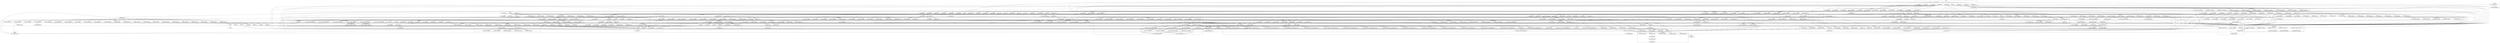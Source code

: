 digraph {
graph [overlap=false]
subgraph cluster_YAML_Type_regexp {
	label="YAML::Type::regexp";
	"YAML::Type::regexp::BEGIN@200";
}
subgraph cluster_YAML {
	label="YAML";
	"YAML::BEGIN@7";
	"YAML::Load";
	"YAML::BEGIN@6";
	"YAML::BEGIN@3";
	"YAML::BEGIN@40";
	"YAML::BEGIN@15";
	"YAML::init_action_object";
	"YAML::BEGIN@4";
	"YAML::BEGIN@5";
}
subgraph cluster_Internals {
	label="Internals";
	"Internals::SvREADONLY";
}
subgraph cluster_Config {
	label="Config";
	"Config::BEGIN@35";
	"Config::CORE:match";
	"Config::CORE:subst";
	"Config::TIEHASH";
	"Config::BEGIN@5";
	"Config::fetch_string";
	"Config::AUTOLOAD";
	"Config::import";
	"Config::CORE:pack";
	"Config::launcher";
	"Config::BEGIN@9";
	"Config::CORE:substcont";
	"Config::CORE:unpack";
	"Config::FETCH";
}
subgraph cluster_Hier_Walk {
	label="Hier::Walk";
	"Hier::Walk::BEGIN@4";
	"Hier::Walk::BEGIN@11";
	"Hier::Walk::new";
	"Hier::Walk::BEGIN@9";
	"Hier::Walk::filter";
	"Hier::Walk::BEGIN@8";
	"Hier::Walk::BEGIN@7";
	"Hier::Walk::BEGIN@14";
	"Hier::Walk::BEGIN@10";
	"Hier::Walk::BEGIN@6";
	"Hier::Walk::BEGIN@3";
	"Hier::Walk::BEGIN@13";
}
subgraph cluster_Hier_CCT {
	label="Hier::CCT";
	"Hier::CCT::use";
	"Hier::CCT::BEGIN@4";
	"Hier::CCT::BEGIN@17";
	"Hier::CCT::BEGIN@3";
	"Hier::CCT::_table";
	"Hier::CCT::define";
	"Hier::CCT::BEGIN@18";
	"Hier::CCT::BEGIN@19";
	"Hier::CCT::name";
}
subgraph cluster_DynaLoader {
	label="DynaLoader";
	"DynaLoader::CORE:ftfile";
	"DynaLoader::CORE:ftsize";
	"DynaLoader::dl_undef_symbols";
	"DynaLoader::BEGIN@25";
	"DynaLoader::dl_find_symbol";
	"DynaLoader::dl_load_file";
	"DynaLoader::CORE:subst";
	"DynaLoader::BEGIN@18";
	"DynaLoader::dl_load_flags";
	"DynaLoader::CORE:ftdir";
	"DynaLoader::dl_install_xsub";
	"DynaLoader::bootstrap";
}
subgraph cluster_YAML_Base {
	label="YAML::Base";
	"YAML::Base::__ANON__[(eval 21)[YAML/Base.pm:73]:7]";
	"YAML::Base::__ANON__[(eval 25)[YAML/Base.pm:73]:8]";
	"YAML::Base::__ANON__[(eval 14)[YAML/Base.pm:73]:8]";
	"YAML::Base::__ANON__[(eval 18)[YAML/Base.pm:73]:7]";
	"YAML::Base::__ANON__[(eval 29)[YAML/Base.pm:73]:8]";
	"YAML::Base::BEGIN@3";
	"YAML::Base::BEGIN@75";
	"YAML::Base::__ANON__[(eval 6)[YAML/Base.pm:73]:7]";
	"YAML::Base::new";
	"YAML::Base::__ANON__[(eval 24)[YAML/Base.pm:73]:8]";
	"YAML::Base::CORE:subst";
	"YAML::Base::__ANON__[(eval 17)[YAML/Base.pm:73]:7]";
	"YAML::Base::__ANON__[(eval 19)[YAML/Base.pm:73]:8]";
	"YAML::Base::__ANON__[(eval 15)[YAML/Base.pm:73]:8]";
	"YAML::Base::field";
	"YAML::Base::BEGIN@4";
	"YAML::Base::__ANON__[(eval 27)[YAML/Base.pm:73]:8]";
	"YAML::Base::__ANON__[YAML/Base.pm:162]";
	"YAML::Base::__ANON__[YAML/Base.pm:172]";
	"YAML::Base::__ANON__[(eval 26)[YAML/Base.pm:73]:8]";
	"YAML::Base::__ANON__[(eval 4)[YAML/Base.pm:73]:8]";
	"YAML::Base::BEGIN@165";
	"YAML::Base::BEGIN@5";
	"YAML::Base::__ANON__[(eval 23)[YAML/Base.pm:73]:7]";
	"YAML::Base::__ANON__[(eval 22)[YAML/Base.pm:73]:8]";
	"YAML::Base::__ANON__[(eval 20)[YAML/Base.pm:73]:8]";
	"YAML::Base::__ANON__[(eval 28)[YAML/Base.pm:73]:8]";
	"YAML::Base::__ANON__[(eval 16)[YAML/Base.pm:73]:8]";
}
subgraph cluster_DBI {
	label="DBI";
	"DBI::BEGIN@951";
	"DBI::BEGIN@160";
	"DBI::BEGIN@271";
	"DBI::BEGIN@791";
	"DBI::bootstrap";
	"DBI::BEGIN@522";
	"DBI::BEGIN@679";
	"DBI::setup_driver";
	"DBI::CORE:match";
	"DBI::BEGIN@158";
	"DBI::BEGIN@157";
	"DBI::BEGIN@1017";
	"DBI::_new_handle";
	"DBI::_new_sth";
	"DBI::BEGIN@267";
	"DBI::BEGIN@825";
	"DBI::END";
	"DBI::BEGIN@854";
	"DBI::_install_method";
	"DBI::_new_dbh";
	"DBI::install_driver";
	"DBI::disconnect_all";
	"DBI::CORE:subst";
	"DBI::_new_drh";
	"DBI::__ANON__[DBI.pm:719]";
	"DBI::BEGIN@156";
	"DBI::connect";
}
subgraph cluster_base {
	label="base";
	"base::BEGIN@3";
	"base::BEGIN@4";
	"base::has_fields";
	"base::has_version";
	"base::has_attr";
	"base::import";
}
subgraph cluster_warnings {
	label="warnings";
	"warnings::unimport";
	"warnings::CORE:regcomp";
	"warnings::CORE:match";
	"warnings::import";
}
subgraph cluster_vars {
	label="vars";
	"vars::BEGIN@8";
	"vars::BEGIN@3";
	"vars::import";
	"vars::CORE:match";
	"vars::BEGIN@7";
}
subgraph cluster_Hier_Selection {
	label="Hier::Selection";
	"Hier::Selection::BEGIN@7";
	"Hier::Selection::BEGIN@3";
	"Hier::Selection::BEGIN@4";
	"Hier::Selection::BEGIN@6";
	"Hier::Selection::BEGIN@16";
}
subgraph cluster_Tie_Hash {
	label="Tie::Hash";
	"Tie::Hash::BEGIN@188";
	"Tie::Hash::BEGIN@189";
}
subgraph cluster_strict {
	label="strict";
	"strict::import";
	"strict::CORE:regcomp";
	"strict::unimport";
	"strict::bits";
	"strict::CORE:match";
}
subgraph cluster_Hier_Option {
	label="Hier::Option";
	"Hier::Option::BEGIN@3";
	"Hier::Option::BEGIN@14";
	"Hier::Option::BEGIN@16";
	"Hier::Option::BEGIN@13";
	"Hier::Option::get_today";
	"Hier::Option::option_key";
	"Hier::Option::set_option";
	"Hier::Option::option";
	"Hier::Option::CORE:match";
	"Hier::Option::_today";
	"Hier::Option::BEGIN@4";
}
subgraph cluster_DBD_mysql {
	label="DBD::mysql";
	"DBD::mysql::_OdbcParse";
	"DBD::mysql::driver";
	"DBD::mysql::CORE:match";
	"DBD::mysql::BEGIN@4";
	"DBD::mysql::BEGIN@9";
	"DBD::mysql::BEGIN@8";
	"DBD::mysql::BEGIN@7";
	"DBD::mysql::bootstrap";
	"DBD::mysql::BEGIN@5";
}
subgraph cluster_DBI_common {
	label="DBI::common";
	"DBI::common::DESTROY";
	"DBI::common::STORE";
	"DBI::common::FETCH";
}
subgraph cluster_DBI_Const_GetInfo_ODBC {
	label="DBI::Const::GetInfo::ODBC";
	"DBI::Const::GetInfo::ODBC::CORE:match";
}
subgraph cluster_XSLoader {
	label="XSLoader";
	"XSLoader::load";
}
subgraph cluster_bytes {
	label="bytes";
	"bytes::import";
}
subgraph cluster_Hier_Report_noop {
	label="Hier::Report::noop";
	"Hier::Report::noop::BEGIN@16";
	"Hier::Report::noop::BEGIN@3";
	"Hier::Report::noop::BEGIN@19";
	"Hier::Report::noop::BEGIN@7";
	"Hier::Report::noop::BEGIN@4";
	"Hier::Report::noop::BEGIN@17";
	"Hier::Report::noop::BEGIN@6";
	"Hier::Report::noop::BEGIN@18";
	"Hier::Report::noop::Report_noop";
	"Hier::Report::noop::BEGIN@20";
}
subgraph cluster_B_Deparse {
	label="B::Deparse";
	"B::Deparse::BEGIN@2751";
	"B::Deparse::BEGIN@601";
	"B::Deparse::CORE:qr";
	"B::Deparse::BEGIN@27";
	"B::Deparse::BEGIN@11";
	"B::Deparse::BEGIN@676";
	"B::Deparse::BEGIN@26";
	"B::Deparse::BEGIN@2753";
	"B::Deparse::BEGIN@28";
	"B::Deparse::BEGIN@473";
	"B::Deparse::BEGIN@2752";
	"B::Deparse::BEGIN@3606";
	"B::Deparse::BEGIN@30";
	"B::Deparse::BEGIN@3337";
	"B::Deparse::CORE:pack";
	"B::Deparse::BEGIN@1224";
	"B::Deparse::BEGIN@12";
	"B::Deparse::CORE:sort";
	"B::Deparse::BEGIN@3412";
	"B::Deparse::BEGIN@1999";
	"B::Deparse::BEGIN@2750";
	"B::Deparse::BEGIN@3413";
	"B::Deparse::BEGIN@2821";
	"B::Deparse::BEGIN@2030";
	"B::Deparse::BEGIN@3338";
}
subgraph cluster_DBD___st {
	label="DBD::_::st";
	"DBD::_::st::BEGIN@1799";
}
subgraph cluster_DBI_var {
	label="DBI::var";
	"DBI::var::TIESCALAR";
}
subgraph cluster_Hier_Sort {
	label="Hier::Sort";
	"Hier::Sort::BEGIN@16";
	"Hier::Sort::BEGIN@6";
	"Hier::Sort::BEGIN@7";
	"Hier::Sort::BEGIN@4";
	"Hier::Sort::sort_mode";
	"Hier::Sort::BEGIN@3";
	"Hier::Sort::BEGIN@17";
	"Hier::Sort::CORE:subst";
}
subgraph cluster_Exporter_Heavy {
	label="Exporter::Heavy";
	"Exporter::Heavy::_push_tags";
	"Exporter::Heavy::BEGIN@4";
	"Exporter::Heavy::CORE:subst";
	"Exporter::Heavy::heavy_export_ok_tags";
	"Exporter::Heavy::BEGIN@200";
	"Exporter::Heavy::CORE:match";
	"Exporter::Heavy::heavy_export";
	"Exporter::Heavy::BEGIN@3";
}
subgraph cluster_Regexp {
	label="Regexp";
	"Regexp::DESTROY";
}
subgraph cluster_version {
	label="version";
	"version::(bool";
	"version::(cmp";
}
subgraph cluster_DBI_dr {
	label="DBI::dr";
	"DBI::dr::disconnect_all";
	"DBI::dr::connect";
}
subgraph cluster_POSIX_SigRt {
	label="POSIX::SigRt";
	"POSIX::SigRt::BEGIN@66";
	"POSIX::SigRt::BEGIN@62";
	"POSIX::SigRt::BEGIN@64";
}
subgraph cluster_constant {
	label="constant";
	"constant::import";
	"constant::BEGIN@4";
	"constant::BEGIN@3";
	"constant::BEGIN@38";
	"constant::CORE:regcomp";
	"constant::BEGIN@2";
	"constant::BEGIN@101";
	"constant::BEGIN@6";
	"constant::CORE:match";
}
subgraph cluster_Hier_Fields {
	label="Hier::Fields";
	"Hier::Fields::BEGIN@4";
	"Hier::Fields::BEGIN@3";
	"Hier::Fields::BEGIN@8";
}
subgraph cluster_Exporter {
	label="Exporter";
	"Exporter::import";
	"Exporter::as_heavy";
	"Exporter::export";
	"Exporter::CORE:subst";
	"Exporter::export_ok_tags";
	"Exporter::CORE:match";
}
subgraph cluster_DBD___common {
	label="DBD::_::common";
	"DBD::_::common::BEGIN@1330";
	"DBD::_::common::trace_msg";
}
subgraph cluster_DBI_st {
	label="DBI::st";
	"DBI::st::fetch";
	"DBI::st::execute";
	"DBI::st::fetchrow_hashref";
}
subgraph cluster_AutoLoader {
	label="AutoLoader";
	"AutoLoader::BEGIN@138";
	"AutoLoader::find_filename";
	"AutoLoader::CORE:substcont";
	"AutoLoader::CORE:subst";
	"AutoLoader::BEGIN@186";
	"AutoLoader::AUTOLOAD";
	"AutoLoader::CORE:match";
	"AutoLoader::CORE:fteread";
	"AutoLoader::BEGIN@4";
	"AutoLoader::import";
	"AutoLoader::BEGIN@30";
	"AutoLoader::CORE:regcomp";
	"AutoLoader::BEGIN@3";
	"AutoLoader::BEGIN@13";
}
subgraph cluster_mro {
	label="mro";
	"mro::method_changed_in";
}
subgraph cluster_Hier_Hier {
	label="Hier::Hier";
	"Hier::Hier::rel_add";
	"Hier::Hier::BEGIN@4";
	"Hier::Hier::CORE:sort";
	"Hier::Hier::BEGIN@7";
	"Hier::Hier::BEGIN@3";
	"Hier::Hier::BEGIN@6";
	"Hier::Hier::get_parents";
	"Hier::Hier::rel_vals";
	"Hier::Hier::get_children";
	"Hier::Hier::add_child";
}
subgraph cluster_List_Util {
	label="List::Util";
	"List::Util::BEGIN@11";
	"List::Util::BEGIN@12";
}
subgraph cluster_YAML_Loader_Base {
	label="YAML::Loader::Base";
	"YAML::Loader::Base::BEGIN@3";
	"YAML::Loader::Base::set_global_options";
	"YAML::Loader::Base::BEGIN@4";
	"YAML::Loader::Base::BEGIN@5";
}
subgraph cluster_YAML_Loader {
	label="YAML::Loader";
	"YAML::Loader::_parse_mapping";
	"YAML::Loader::_parse_qualifiers";
	"YAML::Loader::BEGIN@3";
	"YAML::Loader::_parse_implicit";
	"YAML::Loader::_parse_inline_simple";
	"YAML::Loader::BEGIN@5";
	"YAML::Loader::_parse";
	"YAML::Loader::BEGIN@4";
	"YAML::Loader::CORE:subst";
	"YAML::Loader::CORE:match";
	"YAML::Loader::_parse_inline";
	"YAML::Loader::BEGIN@285";
	"YAML::Loader::_parse_next_line";
	"YAML::Loader::CORE:qr";
	"YAML::Loader::BEGIN@14";
	"YAML::Loader::_parse_node";
	"YAML::Loader::BEGIN@15";
	"YAML::Loader::CORE:regcomp";
	"YAML::Loader::CORE:substcont";
	"YAML::Loader::load";
	"YAML::Loader::BEGIN@7";
	"YAML::Loader::BEGIN@6";
	"YAML::Loader::BEGIN@16";
	"YAML::Loader::_parse_throwaway_comments";
	"YAML::Loader::BEGIN@13";
}
subgraph cluster_DBD_mysql_dr {
	label="DBD::mysql::dr";
	"DBD::mysql::dr::connect";
	"DBD::mysql::dr::BEGIN@99";
	"DBD::mysql::dr::BEGIN@101";
	"DBD::mysql::dr::BEGIN@100";
}
subgraph cluster_YAML_Type_blessed {
	label="YAML::Type::blessed";
	"YAML::Type::blessed::BEGIN@16";
	"YAML::Type::blessed::BEGIN@22";
}
subgraph cluster_Getopt_Std {
	label="Getopt::Std";
	"Getopt::Std::getopts";
	"Getopt::Std::CORE:match";
}
subgraph cluster_Hier_util {
	label="Hier::util";
	"Hier::util::BEGIN@3";
	"Hier::util::BEGIN@20";
	"Hier::util::BEGIN@7";
	"Hier::util::type_depth";
	"Hier::util::BEGIN@6";
	"Hier::util::BEGIN@4";
}
subgraph cluster_Data_Dumper {
	label="Data::Dumper";
	"Data::Dumper::BEGIN@683";
	"Data::Dumper::Dump";
	"Data::Dumper::Dumper";
	"Data::Dumper::BEGIN@22";
	"Data::Dumper::BEGIN@16";
	"Data::Dumper::new";
	"Data::Dumper::Dumpxs";
	"Data::Dumper::BEGIN@20";
}
subgraph cluster_overload {
	label="overload";
	"overload::OVERLOAD";
	"overload::BEGIN@139";
	"overload::import";
}
subgraph cluster_re {
	label="re";
	"re::BEGIN@4";
	"re::import";
	"re::BEGIN@5";
	"re::bits";
}
subgraph cluster_YAML_Tag {
	label="YAML::Tag";
	"YAML::Tag::BEGIN@4";
	"YAML::Tag::BEGIN@3";
	"YAML::Tag::BEGIN@8";
}
subgraph cluster_B {
	label="B";
	"B::BEGIN@30";
	"B::BEGIN@237";
	"B::BEGIN@12";
	"B::opnumber";
}
subgraph cluster_main {
	label="main";
	"main::BEGIN@10";
	"main::BEGIN@8";
	"main::CORE:match";
	"main::BEGIN@6";
	"main::BEGIN@9";
	"main::BEGIN@2";
	"main::BEGIN@4";
	"main::report";
	"main::RUNTIME";
	"main::BEGIN@5";
	"main::BEGIN@11";
}
subgraph cluster_YAML_Type_glob {
	label="YAML::Type::glob";
	"YAML::Type::glob::BEGIN@97";
}
subgraph cluster_DBI_db {
	label="DBI::db";
	"DBI::db::connected";
	"DBI::db::prepare";
}
subgraph cluster_DBI_Const_GetInfoType {
	label="DBI::Const::GetInfoType";
	"DBI::Const::GetInfoType::BEGIN@16";
	"DBI::Const::GetInfoType::BEGIN@46";
	"DBI::Const::GetInfoType::BEGIN@45";
	"DBI::Const::GetInfoType::BEGIN@14";
	"DBI::Const::GetInfoType::CORE:match";
	"DBI::Const::GetInfoType::BEGIN@12";
}
subgraph cluster_POSIX_SigAction {
	label="POSIX::SigAction";
	"POSIX::SigAction::BEGIN@58";
}
subgraph cluster_Scalar_Util {
	label="Scalar::Util";
	"Scalar::Util::BEGIN@9";
	"Scalar::Util::BEGIN@10";
	"Scalar::Util::weaken";
}
subgraph cluster_UNIVERSAL {
	label="UNIVERSAL";
	"UNIVERSAL::isa";
}
subgraph cluster_Fcntl {
	label="Fcntl";
	"Fcntl::BEGIN@62";
	"Fcntl::BEGIN@214";
	"Fcntl::BEGIN@64";
	"Fcntl::BEGIN@58";
	"Fcntl::BEGIN@239";
}
subgraph cluster_Hier_Filter {
	label="Hier::Filter";
	"Hier::Filter::add_filter_tags";
	"Hier::Filter::BEGIN@3";
	"Hier::Filter::BEGIN@16";
	"Hier::Filter::tasks_matching_type";
	"Hier::Filter::filtered_reason";
	"Hier::Filter::proj_mask";
	"Hier::Filter::filtered";
	"Hier::Filter::BEGIN@6";
	"Hier::Filter::prop_up";
	"Hier::Filter::map_filter_name";
	"Hier::Filter::task_filter";
	"Hier::Filter::filter_any";
	"Hier::Filter::task_mask";
	"Hier::Filter::BEGIN@7";
	"Hier::Filter::BEGIN@4";
	"Hier::Filter::CORE:subst";
	"Hier::Filter::give_parent";
	"Hier::Filter::apply_filters";
	"Hier::Filter::BEGIN@17";
	"Hier::Filter::apply_walk_down";
	"Hier::Filter::apply_ref_filters";
	"Hier::Filter::add_filter";
	"Hier::Filter::CORE:match";
	"Hier::Filter::BEGIN@204";
	"Hier::Filter::give_children";
}
subgraph cluster_YAML_Type_code {
	label="YAML::Type::code";
	"YAML::Type::code::BEGIN@137";
}
subgraph cluster_Hier_Format {
	label="Hier::Format";
	"Hier::Format::BEGIN@6";
	"Hier::Format::BEGIN@4";
	"Hier::Format::BEGIN@22";
	"Hier::Format::BEGIN@3";
	"Hier::Format::BEGIN@7";
	"Hier::Format::BEGIN@21";
	"Hier::Format::display_mode";
}
subgraph cluster_DBD___dr {
	label="DBD::_::dr";
	"DBD::_::dr::BEGIN@1432";
}
subgraph cluster_YAML_Types {
	label="YAML::Types";
	"YAML::Types::BEGIN@4";
	"YAML::Types::BEGIN@5";
	"YAML::Types::BEGIN@3";
	"YAML::Types::BEGIN@6";
}
subgraph cluster_DBD_mysql_db {
	label="DBD::mysql::db";
	"DBD::mysql::db::BEGIN@187";
	"DBD::mysql::db::_login";
	"DBD::mysql::db::prepare";
	"DBD::mysql::db::BEGIN@186";
}
subgraph cluster_DBI_DBI_tie {
	label="DBI::DBI_tie";
	"DBI::DBI_tie::TIEHASH";
}
subgraph cluster_POSIX {
	label="POSIX";
	"POSIX::load_imports";
	"POSIX::import";
	"POSIX::AUTOLOAD";
	"POSIX::BEGIN@9";
	"POSIX::BEGIN@3";
	"POSIX::BEGIN@39";
	"POSIX::BEGIN@2";
	"POSIX::BEGIN@40";
	"POSIX::BEGIN@13";
	"POSIX::BEGIN@11";
	"POSIX::strftime";
	"POSIX::CORE:match";
}
subgraph cluster_Hier_db {
	label="Hier::db";
	"Hier::db::metafix";
	"Hier::db::G_map";
	"Hier::db::BEGIN@11";
	"Hier::db::cset";
	"Hier::db::CORE:match";
	"Hier::db::G_learn";
	"Hier::db::CORE:subst";
	"Hier::db::gtd_add";
	"Hier::db::load_gtd";
	"Hier::db::BEGIN@3";
	"Hier::db::G_default";
	"Hier::db::DB_init";
	"Hier::db::add_relationship";
	"Hier::db::BEGIN@26";
	"Hier::db::BEGIN@21";
	"Hier::db::load_meta";
	"Hier::db::BEGIN@24";
	"Hier::db::html_clean";
	"Hier::db::BEGIN@6";
	"Hier::db::BEGIN@25";
	"Hier::db::T_select";
	"Hier::db::BEGIN@4";
	"Hier::db::BEGIN@27";
	"Hier::db::BEGIN@7";
	"Hier::db::BEGIN@20";
	"Hier::db::BEGIN@22";
	"Hier::db::G_select";
}
subgraph cluster_Hier_Meta {
	label="Hier::Meta";
	"Hier::Meta::BEGIN@28";
	"Hier::Meta::BEGIN@26";
	"Hier::Meta::BEGIN@3";
	"Hier::Meta::BEGIN@33";
	"Hier::Meta::BEGIN@4";
	"Hier::Meta::BEGIN@24";
	"Hier::Meta::meta_argv";
	"Hier::Meta::BEGIN@7";
	"Hier::Meta::BEGIN@23";
	"Hier::Meta::BEGIN@30";
	"Hier::Meta::BEGIN@25";
	"Hier::Meta::BEGIN@27";
	"Hier::Meta::meta_filter";
	"Hier::Meta::BEGIN@29";
	"Hier::Meta::BEGIN@6";
	"Hier::Meta::meta_desc";
}
subgraph cluster_DBD_mysql_st {
	label="DBD::mysql::st";
	"DBD::mysql::st::BEGIN@738";
	"DBD::mysql::st::_prepare";
}
subgraph cluster_DBI_Const_GetInfo_ANSI {
	label="DBI::Const::GetInfo::ANSI";
	"DBI::Const::GetInfo::ANSI::CORE:match";
}
subgraph cluster_Hier_Tasks {
	label="Hier::Tasks";
	"Hier::Tasks::default";
	"Hier::Tasks::get_isSomeday";
	"Hier::Tasks::get_nextaction";
	"Hier::Tasks::BEGIN@6";
	"Hier::Tasks::clean_dirty";
	"Hier::Tasks::all";
	"Hier::Tasks::get_tickledate";
	"Hier::Tasks::get_due";
	"Hier::Tasks::get_priority";
	"Hier::Tasks::END";
	"Hier::Tasks::get_tid";
	"Hier::Tasks::is_dirty";
	"Hier::Tasks::BEGIN@4";
	"Hier::Tasks::get_type";
	"Hier::Tasks::set_dirty";
	"Hier::Tasks::BEGIN@8";
	"Hier::Tasks::get_completed";
	"Hier::Tasks::BEGIN@3";
	"Hier::Tasks::find";
	"Hier::Tasks::new";
}
subgraph cluster_Config_YAML {
	label="Config::YAML";
	"Config::YAML::BEGIN@5";
	"Config::YAML::CORE:close";
	"Config::YAML::CORE:open";
	"Config::YAML::BEGIN@7";
	"Config::YAML::CORE:match";
	"Config::YAML::BEGIN@135";
	"Config::YAML::new";
	"Config::YAML::AUTOLOAD";
	"Config::YAML::BEGIN@6";
	"Config::YAML::BEGIN@9";
	"Config::YAML::read";
	"Config::YAML::CORE:readline";
}
subgraph cluster_Tie_StdHash {
	label="Tie::StdHash";
	"Tie::StdHash::TIEHASH";
}
subgraph cluster_DBD___db {
	label="DBD::_::db";
	"DBD::_::db::BEGIN@1493";
}
subgraph cluster_warnings_register {
	label="warnings::register";
	"warnings::register::mkMask";
	"warnings::register::import";
}
subgraph cluster_DBD__mem_common {
	label="DBD::_mem::common";
	"DBD::_mem::common::DESTROY";
}
subgraph cluster_YAML_Node {
	label="YAML::Node";
	"YAML::Node::BEGIN@4";
	"YAML::Node::BEGIN@6";
	"YAML::Node::BEGIN@7";
	"YAML::Node::BEGIN@3";
}
"Hier::db::BEGIN@20" -> "DBI::BEGIN@271";
"constant::import" -> "mro::method_changed_in";
"POSIX::BEGIN@13" -> "Fcntl::BEGIN@214";
"YAML::init_action_object" -> "YAML::Loader::BEGIN@4";
"Hier::Option::option_key" -> "Hier::Option::CORE:match";
"Hier::Hier::get_parents" -> "Hier::Hier::rel_vals";
"Hier::Hier::get_children" -> "Hier::Hier::rel_vals";
"Hier::Meta::meta_filter" -> "Hier::Format::display_mode";
"YAML::Loader::BEGIN@6" -> "YAML::Loader::Base::BEGIN@5";
"main::BEGIN@8" -> "Hier::util::BEGIN@20";
"Exporter::import" -> "Exporter::CORE:match";
"YAML::BEGIN@6" -> "YAML::Base::BEGIN@165";
"DBD::mysql::dr::BEGIN@101" -> "Exporter::import";
"Hier::Meta::BEGIN@24" -> "Exporter::import";
"YAML::Node::BEGIN@6" -> "Exporter::import";
"Hier::Walk::BEGIN@10" -> "Exporter::import";
"YAML::Loader::Base::BEGIN@5" -> "Exporter::import";
"Hier::Report::noop::BEGIN@20" -> "Exporter::import";
"Data::Dumper::BEGIN@20" -> "Exporter::import";
"YAML::BEGIN@7" -> "Exporter::import";
"Hier::Report::noop::BEGIN@16" -> "Exporter::import";
"YAML::Type::blessed::BEGIN@16" -> "Exporter::import";
"Hier::util::BEGIN@20" -> "Exporter::import";
"B::Deparse::BEGIN@12" -> "Exporter::import";
"Hier::Filter::BEGIN@17" -> "Exporter::import";
"POSIX::import" -> "Exporter::import";
"Hier::Walk::BEGIN@9" -> "Exporter::import";
"Hier::Walk::BEGIN@8" -> "Exporter::import";
"Hier::db::BEGIN@27" -> "Exporter::import";
"main::BEGIN@2" -> "Exporter::import";
"POSIX::BEGIN@13" -> "Exporter::import";
"Hier::db::BEGIN@22" -> "Exporter::import";
"Hier::Hier::BEGIN@6" -> "Exporter::import";
"YAML::Loader::BEGIN@6" -> "Exporter::import";
"main::BEGIN@10" -> "Exporter::import";
"Hier::Meta::BEGIN@26" -> "Exporter::import";
"Hier::Sort::BEGIN@16" -> "Exporter::import";
"Hier::Walk::BEGIN@11" -> "Exporter::import";
"Tie::Hash::BEGIN@188" -> "Exporter::import";
"Hier::Report::noop::BEGIN@19" -> "Exporter::import";
"Hier::Tasks::BEGIN@6" -> "Exporter::import";
"Hier::Format::BEGIN@21" -> "Exporter::import";
"main::BEGIN@8" -> "Exporter::import";
"DBD::mysql::dr::BEGIN@100" -> "Exporter::import";
"B::Deparse::BEGIN@11" -> "Exporter::import";
"Config::YAML::BEGIN@7" -> "Exporter::import";
"Hier::Report::noop::BEGIN@18" -> "Exporter::import";
"Hier::Format::BEGIN@22" -> "Exporter::import";
"Hier::Meta::BEGIN@30" -> "Exporter::import";
"YAML::Loader::BEGIN@5" -> "Exporter::import";
"Hier::Meta::BEGIN@25" -> "Exporter::import";
"Hier::Selection::BEGIN@16" -> "Exporter::import";
"Hier::db::BEGIN@24" -> "Exporter::import";
"Hier::Meta::BEGIN@28" -> "Exporter::import";
"YAML::BEGIN@6" -> "Exporter::import";
"DBD::mysql::db::BEGIN@187" -> "Exporter::import";
"Hier::db::BEGIN@25" -> "Exporter::import";
"main::BEGIN@6" -> "Exporter::import";
"Hier::Walk::BEGIN@7" -> "Exporter::import";
"main::BEGIN@9" -> "Exporter::import";
"Hier::Report::noop::BEGIN@17" -> "Exporter::import";
"Hier::Hier::BEGIN@7" -> "Exporter::import";
"Hier::CCT::BEGIN@19" -> "Exporter::import";
"Hier::Meta::BEGIN@23" -> "Exporter::import";
"Hier::db::BEGIN@20" -> "Exporter::import";
"YAML::Types::BEGIN@5" -> "Exporter::import";
"Hier::Walk::BEGIN@6" -> "Exporter::import";
"Hier::Meta::BEGIN@27" -> "Exporter::import";
"Hier::Meta::BEGIN@29" -> "Exporter::import";
"YAML::Loader::BEGIN@7" -> "Exporter::import";
"Hier::Sort::BEGIN@17" -> "Exporter::import";
"YAML::Types::BEGIN@6" -> "Exporter::import";
"main::BEGIN@11" -> "Exporter::import";
"main::BEGIN@9" -> "Hier::db::BEGIN@22";
"YAML::Loader::_parse" -> "YAML::Base::__ANON__[(eval 28)[YAML/Base.pm:73]:8]";
"YAML::init_action_object" -> "YAML::Loader::BEGIN@6";
"YAML::Loader::_parse_next_line" -> "YAML::Loader::_parse_throwaway_comments";
"YAML::Loader::_parse" -> "YAML::Loader::_parse_throwaway_comments";
"YAML::Load" -> "YAML::Base::new";
"YAML::init_action_object" -> "YAML::Base::new";
"Hier::db::BEGIN@21" -> "Config::YAML::BEGIN@7";
"Exporter::import" -> "Exporter::CORE:subst";
"Exporter::as_heavy" -> "Exporter::CORE:subst";
"Hier::db::metafix" -> "Hier::Tasks::all";
"Hier::db::load_gtd" -> "Hier::Tasks::all";
"Hier::Filter::tasks_matching_type" -> "Hier::Tasks::all";
"Hier::Filter::apply_filters" -> "Hier::Tasks::all";
"Hier::Tasks::END" -> "Hier::Tasks::all";
"Hier::Walk::filter" -> "Hier::Tasks::all";
"Hier::db::BEGIN@20" -> "DBI::var::TIESCALAR";
"warnings::register::import" -> "warnings::register::mkMask";
"Exporter::Heavy::heavy_export_ok_tags" -> "Exporter::Heavy::_push_tags";
"Hier::db::BEGIN@20" -> "List::Util::BEGIN@11";
"Hier::Walk::BEGIN@10" -> "Hier::Meta::BEGIN@33";
"Config::FETCH" -> "Config::fetch_string";
"DBD::mysql::dr::connect" -> "DBI::_new_dbh";
"DBI::install_driver" -> "DBD::mysql::BEGIN@4";
"YAML::Base::__ANON__[YAML/Base.pm:172]" -> "Data::Dumper::BEGIN@16";
"DBI::st::fetchrow_hashref" -> "DBI::st::fetch";
"YAML::Load" -> "YAML::Loader::load";
"YAML::Loader::BEGIN@7" -> "YAML::Types::BEGIN@6";
"base::import" -> "Hier::Fields::BEGIN@8";
"DBI::install_driver" -> "DBD::mysql::db::BEGIN@186";
"Hier::Meta::meta_argv" -> "Hier::Filter::add_filter_tags";
"DynaLoader::BEGIN@25" -> "Config::TIEHASH";
"DBD::mysql::dr::BEGIN@101" -> "DBI::Const::GetInfoType::BEGIN@16";
"Hier::db::load_meta" -> "Hier::db::cset";
"Hier::db::gtd_add" -> "Hier::db::cset";
"Hier::db::load_gtd" -> "Hier::db::cset";
"B::Deparse::BEGIN@3413" -> "re::BEGIN@5";
"Hier::Filter::task_filter" -> "Hier::Filter::map_filter_name";
"DBI::BEGIN@160" -> "Exporter::export_ok_tags";
"base::import" -> "Hier::Hier::BEGIN@3";
"Hier::Report::noop::BEGIN@17" -> "Hier::Walk::BEGIN@9";
"Hier::Option::BEGIN@16" -> "POSIX::BEGIN@9";
"Hier::db::BEGIN@20" -> "DBD::_::st::BEGIN@1799";
"DBI::install_driver" -> "DBD::mysql::st::BEGIN@738";
"DBI::connect" -> "DBI::__ANON__[DBI.pm:719]";
"Hier::db::BEGIN@20" -> "Scalar::Util::BEGIN@9";
"re::import" -> "re::bits";
"Hier::Option::BEGIN@16" -> "POSIX::SigRt::BEGIN@64";
"Hier::db::BEGIN@20" -> "DBI::BEGIN@522";
"Hier::db::BEGIN@20" -> "DBI::BEGIN@679";
"Hier::Option::set_option" -> "Hier::Option::option_key";
"Hier::Option::option" -> "Hier::Option::option_key";
"Hier::Walk::BEGIN@9" -> "Hier::Sort::BEGIN@4";
"Hier::Meta::BEGIN@24" -> "Hier::Selection::BEGIN@6";
"Hier::Meta::meta_desc" -> "Hier::Meta::meta_argv";
"main::RUNTIME" -> "main::BEGIN@4";
"YAML::BEGIN@15" -> "constant::BEGIN@101";
"constant::BEGIN@4" -> "warnings::register::import";
"Tie::Hash::BEGIN@189" -> "warnings::register::import";
"vars::BEGIN@7" -> "warnings::register::import";
"overload::BEGIN@139" -> "warnings::register::import";
"DBD::mysql::dr::BEGIN@101" -> "DBI::Const::GetInfoType::BEGIN@45";
"DBI::install_driver" -> "DBD::mysql::dr::BEGIN@101";
"YAML::Base::__ANON__[YAML/Base.pm:172]" -> "Data::Dumper::BEGIN@22";
"base::import" -> "Hier::Filter::BEGIN@6";
"Hier::Filter::add_filter" -> "Hier::Filter::task_filter";
"DBI::__ANON__[DBI.pm:719]" -> "DBI::db::connected";
"YAML::Type::code::BEGIN@137" -> "B::Deparse::BEGIN@26";
"Hier::db::load_gtd" -> "Hier::db::add_relationship";
"overload::import" -> "overload::OVERLOAD";
"YAML::BEGIN@15" -> "constant::BEGIN@4";
"AutoLoader::AUTOLOAD" -> "AutoLoader::find_filename";
"Hier::Filter::filter_any" -> "Hier::Tasks::get_type";
"Hier::Filter::tasks_matching_type" -> "Hier::Tasks::get_type";
"Hier::Filter::task_mask" -> "Hier::Tasks::get_type";
"base::import" -> "Hier::Filter::BEGIN@17";
"Hier::Report::noop::BEGIN@17" -> "Hier::Walk::BEGIN@8";
"main::BEGIN@9" -> "Hier::db::BEGIN@7";
"DBI::connect" -> "DBI::install_driver";
"DBI::install_driver" -> "DBD::mysql::BEGIN@9";
"Config::YAML::BEGIN@7" -> "YAML::BEGIN@15";
"main::RUNTIME" -> "main::report";
"Config::YAML::read" -> "Config::YAML::CORE:close";
"DBI::install_driver" -> "DBD::mysql::driver";
"DBI::BEGIN@951" -> "strict::unimport";
"Config::BEGIN@35" -> "strict::unimport";
"AutoLoader::BEGIN@138" -> "strict::unimport";
"YAML::Base::BEGIN@75" -> "strict::unimport";
"constant::BEGIN@38" -> "strict::unimport";
"YAML::Type::glob::BEGIN@97" -> "strict::unimport";
"DBI::BEGIN@791" -> "strict::unimport";
"AutoLoader::BEGIN@186" -> "strict::unimport";
"B::Deparse::BEGIN@676" -> "strict::unimport";
"DBI::BEGIN@522" -> "strict::unimport";
"DBI::BEGIN@679" -> "strict::unimport";
"POSIX::BEGIN@39" -> "strict::unimport";
"Config::YAML::BEGIN@135" -> "strict::unimport";
"B::Deparse::BEGIN@473" -> "strict::unimport";
"DBI::BEGIN@1017" -> "strict::unimport";
"Fcntl::BEGIN@239" -> "strict::unimport";
"B::Deparse::BEGIN@3337" -> "strict::unimport";
"YAML::Loader::BEGIN@285" -> "strict::unimport";
"DBI::BEGIN@267" -> "strict::unimport";
"B::BEGIN@237" -> "strict::unimport";
"DBI::BEGIN@825" -> "strict::unimport";
"DBI::BEGIN@854" -> "strict::unimport";
"Exporter::Heavy::BEGIN@4" -> "strict::unimport";
"YAML::Type::blessed::BEGIN@22" -> "strict::unimport";
"constant::BEGIN@101" -> "strict::unimport";
"AutoLoader::BEGIN@30" -> "strict::unimport";
"main::BEGIN@5" -> "warnings::CORE:match";
"Hier::Tasks::BEGIN@8" -> "base::import";
"Hier::Meta::BEGIN@33" -> "base::import";
"YAML::init_action_object" -> "YAML::Loader::BEGIN@5";
"main::BEGIN@4" -> "strict::CORE:regcomp";
"Hier::Filter::task_mask" -> "Hier::Tasks::get_priority";
"Hier::Option::get_today" -> "Hier::Option::_today";
"Hier::util::BEGIN@20" -> "Hier::Option::_today";
"POSIX::SigAction::BEGIN@58" -> "AutoLoader::import";
"POSIX::SigRt::BEGIN@62" -> "AutoLoader::import";
"POSIX::BEGIN@9" -> "AutoLoader::import";
"Hier::db::BEGIN@20" -> "DBI::BEGIN@1017";
"Hier::db::metafix" -> "Hier::Tasks::get_tid";
"Hier::Hier::rel_add" -> "Hier::Tasks::get_tid";
"Hier::Walk::filter" -> "Hier::Tasks::get_tid";
"YAML::Tag::BEGIN@8" -> "overload::import";
"Hier::db::DB_init" -> "Hier::db::load_meta";
"YAML::Type::code::BEGIN@137" -> "B::Deparse::BEGIN@3337";
"B::Deparse::BEGIN@12" -> "B::BEGIN@30";
"DBI::install_driver" -> "DBD::mysql::db::BEGIN@187";
"Hier::Filter::apply_filters" -> "Hier::Filter::apply_walk_down";
"Hier::Filter::apply_walk_down" -> "Hier::Filter::apply_walk_down";
"Config::YAML::BEGIN@5" -> "warnings::import";
"Hier::Format::BEGIN@4" -> "warnings::import";
"Hier::Walk::BEGIN@4" -> "warnings::import";
"YAML::Node::BEGIN@4" -> "warnings::import";
"Hier::Report::noop::BEGIN@4" -> "warnings::import";
"Hier::Hier::BEGIN@4" -> "warnings::import";
"POSIX::BEGIN@3" -> "warnings::import";
"Hier::Option::BEGIN@14" -> "warnings::import";
"Hier::Fields::BEGIN@4" -> "warnings::import";
"re::BEGIN@5" -> "warnings::import";
"YAML::Tag::BEGIN@4" -> "warnings::import";
"Hier::Selection::BEGIN@4" -> "warnings::import";
"YAML::Base::BEGIN@4" -> "warnings::import";
"YAML::Loader::BEGIN@4" -> "warnings::import";
"YAML::Loader::Base::BEGIN@4" -> "warnings::import";
"main::BEGIN@5" -> "warnings::import";
"Hier::Filter::BEGIN@4" -> "warnings::import";
"Hier::Tasks::BEGIN@4" -> "warnings::import";
"YAML::BEGIN@5" -> "warnings::import";
"Hier::Sort::BEGIN@4" -> "warnings::import";
"Hier::Meta::BEGIN@4" -> "warnings::import";
"Hier::db::BEGIN@4" -> "warnings::import";
"YAML::Types::BEGIN@4" -> "warnings::import";
"Hier::CCT::BEGIN@18" -> "warnings::import";
"Hier::util::BEGIN@4" -> "warnings::import";
"YAML::Node::BEGIN@7" -> "YAML::Tag::BEGIN@8";
"Hier::db::BEGIN@20" -> "DBI::_install_method";
"YAML::Loader::_parse_mapping" -> "YAML::Base::__ANON__[(eval 20)[YAML/Base.pm:73]:8]";
"YAML::Loader::_parse" -> "YAML::Base::__ANON__[(eval 20)[YAML/Base.pm:73]:8]";
"Hier::db::BEGIN@21" -> "Config::YAML::BEGIN@6";
"YAML::Loader::BEGIN@7" -> "YAML::Types::BEGIN@5";
"B::Deparse::BEGIN@2750" -> "B::opnumber";
"B::Deparse::BEGIN@2753" -> "B::opnumber";
"B::Deparse::BEGIN@2751" -> "B::opnumber";
"B::Deparse::BEGIN@2752" -> "B::opnumber";
"Hier::db::gtd_add" -> "Hier::db::G_map";
"Hier::Filter::task_mask" -> "Hier::Tasks::get_isSomeday";
"YAML::Load" -> "YAML::Base::__ANON__[(eval 6)[YAML/Base.pm:73]:7]";
"DBI::END" -> "DBD::_::common::trace_msg";
"Hier::CCT::use" -> "Hier::CCT::_table";
"POSIX::BEGIN@9" -> "AutoLoader::BEGIN@186";
"base::import" -> "Hier::Hier::BEGIN@4";
"AutoLoader::find_filename" -> "AutoLoader::CORE:match";
"AutoLoader::import" -> "AutoLoader::CORE:match";
"Hier::db::load_gtd" -> "Hier::Tasks::clean_dirty";
"Hier::Walk::BEGIN@9" -> "Hier::Sort::BEGIN@3";
"YAML::Base::field" -> "YAML::Base::__ANON__[YAML/Base.pm:162]";
"YAML::Base::__ANON__[YAML/Base.pm:172]" -> "Data::Dumper::BEGIN@20";
"YAML::Base::field" -> "YAML::Base::__ANON__[YAML/Base.pm:172]";
"Getopt::Std::getopts" -> "Getopt::Std::CORE:match";
"DBI::Const::GetInfoType::BEGIN@16" -> "vars::import";
"POSIX::SigRt::BEGIN@66" -> "vars::import";
"B::Deparse::BEGIN@27" -> "vars::import";
"base::BEGIN@4" -> "vars::import";
"Config::YAML::BEGIN@9" -> "vars::import";
"List::Util::BEGIN@12" -> "vars::import";
"DBD::mysql::BEGIN@5" -> "vars::import";
"Scalar::Util::BEGIN@10" -> "vars::import";
"constant::BEGIN@6" -> "vars::import";
"YAML::init_action_object" -> "YAML::Base::__ANON__[(eval 4)[YAML/Base.pm:73]:8]";
"Hier::Option::BEGIN@16" -> "POSIX::SigRt::BEGIN@62";
"YAML::BEGIN@7" -> "YAML::Node::BEGIN@3";
"Hier::util::BEGIN@20" -> "Hier::Option::BEGIN@16";
"main::BEGIN@9" -> "Hier::db::BEGIN@27";
"Hier::util::BEGIN@20" -> "Hier::Option::BEGIN@13";
"Hier::Hier::rel_add" -> "Hier::Hier::CORE:sort";
"Exporter::Heavy::heavy_export" -> "Exporter::Heavy::CORE:subst";
"Hier::db::BEGIN@20" -> "Hier::db::BEGIN@11";
"base::import" -> "Hier::Filter::BEGIN@16";
"YAML::BEGIN@15" -> "constant::BEGIN@3";
"Hier::Filter::apply_filters" -> "Hier::Filter::tasks_matching_type";
"YAML::Loader::BEGIN@6" -> "YAML::Loader::Base::BEGIN@3";
"YAML::Type::code::BEGIN@137" -> "B::Deparse::BEGIN@2753";
"base::import" -> "Hier::Format::BEGIN@22";
"YAML::Loader::_parse" -> "YAML::Base::__ANON__[(eval 15)[YAML/Base.pm:73]:8]";
"Exporter::import" -> "Exporter::Heavy::heavy_export";
"DBI::BEGIN@157" -> "Config::FETCH";
"Data::Dumper::Dumper" -> "Data::Dumper::Dump";
"Hier::db::BEGIN@24" -> "Hier::CCT::BEGIN@17";
"Hier::Hier::add_child" -> "Hier::Hier::rel_add";
"Config::YAML::AUTOLOAD" -> "Config::YAML::CORE:match";
"Config::YAML::read" -> "Config::YAML::CORE:match";
"POSIX::SigRt::BEGIN@66" -> "vars::BEGIN@7";
"Exporter::as_heavy" -> "Exporter::Heavy::BEGIN@3";
"base::import" -> "Hier::Format::BEGIN@4";
"YAML::Type::code::BEGIN@137" -> "B::Deparse::BEGIN@601";
"Config::YAML::read" -> "Config::YAML::CORE:open";
"main::RUNTIME" -> "main::CORE:match";
"Hier::Filter::task_mask" -> "Hier::Tasks::get_tickledate";
"main::BEGIN@4" -> "strict::CORE:match";
"Hier::db::load_meta" -> "DBI::st::fetchrow_hashref";
"Hier::db::load_gtd" -> "DBI::st::fetchrow_hashref";
"Exporter::export" -> "Exporter::as_heavy";
"Exporter::export_ok_tags" -> "Exporter::as_heavy";
"Data::Dumper::BEGIN@683" -> "bytes::import";
"YAML::Type::code::BEGIN@137" -> "B::Deparse::BEGIN@12";
"main::RUNTIME" -> "DBI::END";
"YAML::init_action_object" -> "YAML::Loader::BEGIN@14";
"POSIX::BEGIN@40" -> "warnings::unimport";
"Exporter::Heavy::BEGIN@200" -> "warnings::unimport";
"YAML::BEGIN@40" -> "warnings::unimport";
"YAML::Base::BEGIN@165" -> "warnings::unimport";
"B::Deparse::BEGIN@3338" -> "warnings::unimport";
"main::BEGIN@9" -> "Hier::db::BEGIN@4";
"YAML::Type::code::BEGIN@137" -> "B::Deparse::BEGIN@1999";
"Config::AUTOLOAD" -> "Config::CORE:pack";
"YAML::Loader::BEGIN@7" -> "YAML::Types::BEGIN@3";
"base::import" -> "Hier::Filter::BEGIN@204";
"Hier::db::gtd_add" -> "Hier::Tasks::find";
"Hier::db::load_gtd" -> "Hier::Tasks::find";
"Hier::db::add_relationship" -> "Hier::Tasks::find";
"DynaLoader::BEGIN@25" -> "Config::BEGIN@35";
"Hier::db::BEGIN@20" -> "DBI::BEGIN@951";
"YAML::Loader::_parse_next_line" -> "YAML::Base::__ANON__[(eval 18)[YAML/Base.pm:73]:7]";
"YAML::Loader::_parse" -> "YAML::Base::__ANON__[(eval 18)[YAML/Base.pm:73]:7]";
"YAML::Loader::_parse_throwaway_comments" -> "YAML::Base::__ANON__[(eval 18)[YAML/Base.pm:73]:7]";
"base::import" -> "Hier::Filter::BEGIN@3";
"Config::YAML::BEGIN@7" -> "YAML::BEGIN@3";
"Hier::Meta::BEGIN@24" -> "Hier::Selection::BEGIN@4";
"Data::Dumper::Dump" -> "Data::Dumper::Dumpxs";
"YAML::Type::code::BEGIN@137" -> "B::Deparse::BEGIN@3606";
"Hier::db::BEGIN@25" -> "Hier::Tasks::BEGIN@4";
"main::RUNTIME" -> "main::BEGIN@6";
"DynaLoader::bootstrap" -> "DynaLoader::CORE:subst";
"Hier::Sort::sort_mode" -> "Hier::Sort::CORE:subst";
"Hier::db::load_gtd" -> "Hier::CCT::name";
"Hier::db::DB_init" -> "Hier::db::metafix";
"YAML::BEGIN@7" -> "YAML::Node::BEGIN@4";
"YAML::Loader::_parse_inline" -> "YAML::Loader::_parse_implicit";
"YAML::Type::code::BEGIN@137" -> "B::Deparse::BEGIN@28";
"DynaLoader::BEGIN@25" -> "Config::BEGIN@9";
"POSIX::BEGIN@13" -> "Fcntl::BEGIN@58";
"YAML::BEGIN@7" -> "YAML::Node::BEGIN@7";
"Hier::Filter::map_filter_name" -> "Hier::Filter::CORE:match";
"DBI::install_driver" -> "DBI::CORE:subst";
"DBI::connect" -> "DBI::CORE:subst";
"DBD::mysql::_OdbcParse" -> "DBD::mysql::CORE:match";
"Config::YAML::BEGIN@7" -> "YAML::BEGIN@40";
"Hier::util::BEGIN@20" -> "Hier::Option::BEGIN@14";
"DBI::install_driver" -> "DBI::setup_driver";
"Hier::db::BEGIN@20" -> "DBI::setup_driver";
"Hier::db::BEGIN@20" -> "DBI::BEGIN@158";
"POSIX::SigRt::BEGIN@64" -> "Tie::Hash::BEGIN@189";
"Hier::Report::noop::Report_noop" -> "Hier::Meta::meta_filter";
"DynaLoader::bootstrap" -> "DynaLoader::dl_install_xsub";
"YAML::Loader::_parse_mapping" -> "YAML::Loader::_parse_inline";
"YAML::Loader::_parse_node" -> "YAML::Loader::_parse_inline";
"main::BEGIN@9" -> "Hier::db::BEGIN@24";
"main::BEGIN@2" -> "Hier::Report::noop::BEGIN@3";
"Hier::Walk::new" -> "Hier::util::type_depth";
"DBD::mysql::dr::BEGIN@101" -> "DBI::Const::GetInfoType::BEGIN@12";
"Hier::db::load_gtd" -> "Hier::CCT::define";
"main::BEGIN@5" -> "warnings::CORE:regcomp";
"Hier::Filter::task_mask" -> "Hier::Tasks::get_completed";
"YAML::Loader::_parse_inline" -> "YAML::Loader::CORE:substcont";
"YAML::Loader::_parse" -> "YAML::Loader::CORE:substcont";
"Config::YAML::read" -> "Config::YAML::CORE:readline";
"Hier::Walk::BEGIN@10" -> "Hier::Meta::BEGIN@29";
"YAML::Tag::BEGIN@8" -> "overload::BEGIN@139";
"main::RUNTIME" -> "main::BEGIN@11";
"YAML::init_action_object" -> "YAML::Loader::BEGIN@13";
"Hier::Filter::task_mask" -> "Hier::Filter::give_children";
"Hier::Filter::give_children" -> "Hier::Filter::give_children";
"YAML::Loader::_parse_mapping" -> "YAML::Base::__ANON__[(eval 21)[YAML/Base.pm:73]:7]";
"YAML::Loader::_parse" -> "YAML::Base::__ANON__[(eval 21)[YAML/Base.pm:73]:7]";
"Hier::Tasks::BEGIN@8" -> "base::BEGIN@3";
"Hier::db::BEGIN@24" -> "Hier::CCT::BEGIN@3";
"YAML::init_action_object" -> "YAML::Loader::BEGIN@3";
"Hier::db::load_gtd" -> "Hier::db::G_default";
"Exporter::Heavy::heavy_export" -> "Exporter::Heavy::CORE:match";
"main::RUNTIME" -> "Hier::Tasks::END";
"Hier::db::BEGIN@20" -> "Scalar::Util::weaken";
"base::import" -> "Hier::Format::BEGIN@3";
"Hier::db::BEGIN@20" -> "DBI::BEGIN@854";
"Hier::db::BEGIN@24" -> "Hier::CCT::BEGIN@18";
"Hier::Report::noop::BEGIN@17" -> "Hier::Walk::BEGIN@14";
"Hier::db::BEGIN@20" -> "List::Util::BEGIN@12";
"DBD::mysql::dr::BEGIN@101" -> "DBI::Const::GetInfoType::CORE:match";
"YAML::BEGIN@15" -> "constant::BEGIN@6";
"main::BEGIN@2" -> "Hier::Report::noop::BEGIN@19";
"main::RUNTIME" -> "Getopt::Std::getopts";
"Hier::Meta::BEGIN@24" -> "Hier::Selection::BEGIN@3";
"DBI::setup_driver" -> "UNIVERSAL::isa";
"base::import" -> "UNIVERSAL::isa";
"Hier::db::BEGIN@20" -> "Scalar::Util::BEGIN@10";
"base::import" -> "Hier::Filter::BEGIN@4";
"base::import" -> "Hier::Format::BEGIN@6";
"YAML::Loader::_parse_next_line" -> "Regexp::DESTROY";
"YAML::Loader::BEGIN@7" -> "YAML::Types::BEGIN@4";
"Hier::Meta::meta_argv" -> "Hier::Filter::add_filter";
"Data::Dumper::Dumpxs" -> "Data::Dumper::new";
"DBI::END" -> "DBI::disconnect_all";
"Hier::db::BEGIN@25" -> "Hier::Tasks::BEGIN@3";
"Hier::Report::noop::BEGIN@17" -> "Hier::Walk::BEGIN@6";
"YAML::Loader::BEGIN@7" -> "YAML::Type::code::BEGIN@137";
"Hier::util::BEGIN@20" -> "Hier::Option::BEGIN@4";
"Config::YAML::BEGIN@7" -> "YAML::BEGIN@4";
"Hier::Report::noop::Report_noop" -> "Hier::Meta::meta_desc";
"base::import" -> "Hier::Fields::BEGIN@4";
"POSIX::BEGIN@13" -> "Fcntl::BEGIN@62";
"YAML::Type::code::BEGIN@137" -> "B::Deparse::BEGIN@676";
"Hier::db::DB_init" -> "Hier::db::load_gtd";
"YAML::Type::code::BEGIN@137" -> "B::Deparse::BEGIN@473";
"main::RUNTIME" -> "Hier::Option::set_option";
"YAML::Loader::_parse" -> "YAML::Base::__ANON__[(eval 27)[YAML/Base.pm:73]:8]";
"Hier::Filter::task_mask" -> "Hier::Tasks::get_due";
"YAML::Loader::_parse_inline" -> "YAML::Loader::CORE:subst";
"YAML::Loader::_parse_mapping" -> "YAML::Loader::CORE:subst";
"YAML::Loader::_parse" -> "YAML::Loader::CORE:subst";
"YAML::Loader::_parse_implicit" -> "YAML::Loader::CORE:subst";
"YAML::Loader::_parse_node" -> "YAML::Loader::CORE:subst";
"main::BEGIN@9" -> "Hier::db::BEGIN@21";
"DynaLoader::BEGIN@25" -> "version::(cmp";
"DBI::BEGIN@157" -> "DynaLoader::BEGIN@18";
"vars::import" -> "vars::CORE:match";
"base::import" -> "Hier::Hier::BEGIN@6";
"Hier::db::BEGIN@20" -> "DBI::BEGIN@791";
"Hier::db::load_gtd" -> "Hier::db::gtd_add";
"main::BEGIN@9" -> "Hier::db::BEGIN@3";
"Hier::Option::BEGIN@16" -> "POSIX::BEGIN@40";
"YAML::Loader::_parse_next_line" -> "YAML::Base::__ANON__[(eval 19)[YAML/Base.pm:73]:8]";
"YAML::Loader::_parse" -> "YAML::Base::__ANON__[(eval 19)[YAML/Base.pm:73]:8]";
"YAML::Loader::_parse_throwaway_comments" -> "YAML::Base::__ANON__[(eval 19)[YAML/Base.pm:73]:8]";
"YAML::Loader::_parse_inline" -> "YAML::Loader::_parse_inline_simple";
"DBI::_new_dbh" -> "DBI::_new_handle";
"DBI::_new_sth" -> "DBI::_new_handle";
"DBI::_new_drh" -> "DBI::_new_handle";
"constant::import" -> "constant::CORE:match";
"YAML::Loader::_parse_mapping" -> "YAML::Base::__ANON__[(eval 23)[YAML/Base.pm:73]:7]";
"YAML::Loader::_parse_next_line" -> "YAML::Base::__ANON__[(eval 23)[YAML/Base.pm:73]:7]";
"YAML::Loader::_parse" -> "YAML::Base::__ANON__[(eval 23)[YAML/Base.pm:73]:7]";
"YAML::Loader::_parse_node" -> "YAML::Base::__ANON__[(eval 23)[YAML/Base.pm:73]:7]";
"main::RUNTIME" -> "main::BEGIN@9";
"YAML::init_action_object" -> "YAML::Loader::BEGIN@7";
"POSIX::BEGIN@9" -> "AutoLoader::BEGIN@30";
"POSIX::BEGIN@9" -> "AutoLoader::BEGIN@138";
"YAML::Loader::_parse_inline" -> "YAML::Loader::_parse_qualifiers";
"YAML::Loader::_parse_node" -> "YAML::Loader::_parse_qualifiers";
"YAML::Base::__ANON__[YAML/Base.pm:172]" -> "Data::Dumper::Dumper";
"Hier::db::BEGIN@24" -> "Hier::CCT::BEGIN@4";
"YAML::BEGIN@6" -> "YAML::Base::BEGIN@75";
"Hier::db::html_clean" -> "Hier::db::CORE:subst";
"base::import" -> "Hier::Fields::BEGIN@3";
"YAML::BEGIN@7" -> "YAML::Node::BEGIN@6";
"Hier::Report::noop::BEGIN@17" -> "Hier::Walk::BEGIN@3";
"DynaLoader::bootstrap" -> "DynaLoader::CORE:ftsize";
"Hier::Meta::meta_argv" -> "Hier::Filter::apply_filters";
"Hier::db::load_meta" -> "Hier::db::T_select";
"Hier::Report::noop::Report_noop" -> "Hier::Walk::filter";
"Hier::Hier::add_child" -> "Hier::Tasks::set_dirty";
"YAML::Loader::BEGIN@7" -> "YAML::Type::blessed::BEGIN@22";
"Hier::Filter::give_parent" -> "Hier::Hier::get_parents";
"YAML::Base::__ANON__[(eval 6)[YAML/Base.pm:73]:7]" -> "YAML::init_action_object";
"main::BEGIN@8" -> "Hier::util::BEGIN@4";
"Hier::db::load_meta" -> "Hier::Tasks::new";
"Hier::Report::noop::BEGIN@17" -> "Hier::Walk::BEGIN@13";
"YAML::Type::code::BEGIN@137" -> "B::Deparse::BEGIN@2751";
"base::import" -> "Hier::Format::BEGIN@21";
"YAML::Type::code::BEGIN@137" -> "B::Deparse::BEGIN@11";
"YAML::Type::code::BEGIN@137" -> "B::Deparse::BEGIN@27";
"DBI::disconnect_all" -> "DBI::dr::disconnect_all";
"main::BEGIN@2" -> "Hier::Report::noop::BEGIN@18";
"Hier::Walk::BEGIN@10" -> "Hier::Meta::BEGIN@30";
"Hier::Walk::BEGIN@10" -> "Hier::Meta::BEGIN@25";
"Config::AUTOLOAD" -> "Config::CORE:substcont";
"YAML::Loader::load" -> "YAML::Loader::_parse";
"Hier::db::T_select" -> "DBI::db::prepare";
"Hier::db::G_select" -> "DBI::db::prepare";
"DBI::install_driver" -> "DBD::mysql::BEGIN@7";
"Hier::Filter::give_parent" -> "Hier::Filter::give_parent";
"Hier::Filter::task_mask" -> "Hier::Filter::give_parent";
"Hier::Filter::proj_mask" -> "Hier::Filter::give_parent";
"YAML::Loader::_parse_next_line" -> "YAML::Loader::CORE:qr";
"YAML::Type::code::BEGIN@137" -> "B::Deparse::CORE:sort";
"constant::import" -> "Internals::SvREADONLY";
"Exporter::as_heavy" -> "Exporter::Heavy::BEGIN@4";
"base::import" -> "Hier::Hier::BEGIN@7";
"POSIX::BEGIN@13" -> "Fcntl::BEGIN@64";
"YAML::Type::code::BEGIN@137" -> "B::Deparse::BEGIN@2030";
"DynaLoader::bootstrap" -> "DBD::mysql::bootstrap";
"YAML::Base::__ANON__[YAML/Base.pm:172]" -> "Data::Dumper::BEGIN@683";
"YAML::BEGIN@15" -> "constant::BEGIN@38";
"Hier::Meta::meta_filter" -> "Hier::Sort::sort_mode";
"DynaLoader::BEGIN@25" -> "Config::import";
"Hier::Walk::BEGIN@10" -> "Hier::Meta::BEGIN@24";
"Hier::db::BEGIN@20" -> "DBI::BEGIN@157";
"Hier::Option::BEGIN@16" -> "POSIX::BEGIN@11";
"AutoLoader::find_filename" -> "AutoLoader::CORE:regcomp";
"AutoLoader::import" -> "AutoLoader::CORE:regcomp";
"Hier::Tasks::END" -> "Hier::Tasks::is_dirty";
"DBI::install_driver" -> "DBD::mysql::dr::BEGIN@99";
"DBI::__ANON__[DBI.pm:719]" -> "DBI::common::FETCH";
"DBI::st::fetchrow_hashref" -> "DBI::common::FETCH";
"base::import" -> "Hier::Option::get_today";
"YAML::Type::code::BEGIN@137" -> "B::Deparse::BEGIN@2750";
"Hier::Walk::BEGIN@9" -> "Hier::Sort::BEGIN@7";
"YAML::Type::code::BEGIN@137" -> "B::Deparse::BEGIN@3413";
"Hier::db::BEGIN@20" -> "DBD::_::dr::BEGIN@1432";
"Hier::Walk::BEGIN@9" -> "Hier::Sort::BEGIN@16";
"Hier::db::load_gtd" -> "Hier::CCT::use";
"Hier::db::BEGIN@25" -> "Hier::Tasks::BEGIN@6";
"main::RUNTIME" -> "main::BEGIN@8";
"POSIX::SigRt::BEGIN@66" -> "vars::BEGIN@3";
"YAML::Loader::BEGIN@7" -> "YAML::Type::regexp::BEGIN@200";
"Hier::Option::BEGIN@16" -> "POSIX::BEGIN@39";
"DynaLoader::bootstrap" -> "DynaLoader::dl_load_flags";
"YAML::BEGIN@6" -> "YAML::Base::BEGIN@4";
"DBI::Const::GetInfoType::BEGIN@46" -> "DBI::Const::GetInfo::ODBC::CORE:match";
"main::BEGIN@9" -> "Hier::db::BEGIN@26";
"DBI::install_driver" -> "DBD::mysql::BEGIN@5";
"YAML::Type::code::BEGIN@137" -> "B::Deparse::BEGIN@30";
"Hier::db::gtd_add" -> "Hier::db::html_clean";
"Hier::Walk::BEGIN@10" -> "Hier::Meta::BEGIN@27";
"Hier::db::add_relationship" -> "Hier::Hier::add_child";
"Hier::db::BEGIN@20" -> "DBI::BEGIN@160";
"DBD::mysql::db::prepare" -> "DBD::mysql::st::_prepare";
"B::Deparse::BEGIN@12" -> "B::BEGIN@12";
"YAML::Loader::_parse" -> "YAML::Base::__ANON__[(eval 17)[YAML/Base.pm:73]:7]";
"DBD::mysql::dr::BEGIN@101" -> "DBI::Const::GetInfoType::BEGIN@14";
"POSIX::AUTOLOAD" -> "POSIX::CORE:match";
"POSIX::import" -> "POSIX::CORE:match";
"base::import" -> "Hier::Filter::BEGIN@7";
"Hier::Walk::BEGIN@10" -> "Hier::Meta::BEGIN@6";
"main::BEGIN@2" -> "Hier::Report::noop::BEGIN@16";
"DBD::mysql::db::prepare" -> "DBI::_new_sth";
"Hier::db::load_gtd" -> "DBD::_mem::common::DESTROY";
"Hier::db::DB_init" -> "DBD::_mem::common::DESTROY";
"strict::unimport" -> "strict::bits";
"strict::import" -> "strict::bits";
"main::BEGIN@4" -> "strict::bits";
"DynaLoader::bootstrap" -> "DynaLoader::dl_load_file";
"Hier::Tasks::BEGIN@8" -> "base::BEGIN@4";
"Hier::Filter::apply_walk_down" -> "Hier::Hier::get_children";
"Hier::Filter::give_children" -> "Hier::Hier::get_children";
"YAML::Type::regexp::BEGIN@200" -> "constant::import";
"YAML::Loader::BEGIN@15" -> "constant::import";
"YAML::BEGIN@15" -> "constant::import";
"Hier::Filter::BEGIN@204" -> "constant::import";
"YAML::Loader::BEGIN@14" -> "constant::import";
"Hier::Fields::BEGIN@8" -> "constant::import";
"YAML::Loader::BEGIN@13" -> "constant::import";
"YAML::Loader::BEGIN@16" -> "constant::import";
"Hier::Report::noop::BEGIN@17" -> "Hier::Walk::BEGIN@4";
"Hier::Walk::BEGIN@10" -> "Hier::Meta::BEGIN@26";
"Hier::Report::noop::BEGIN@17" -> "Hier::Walk::BEGIN@11";
"Config::FETCH" -> "Config::AUTOLOAD";
"base::import" -> "base::has_fields";
"YAML::Base::__ANON__[YAML/Base.pm:172]" -> "YAML::Base::CORE:subst";
"Hier::Meta::BEGIN@24" -> "Hier::Selection::BEGIN@16";
"Hier::db::BEGIN@20" -> "DBD::_::db::BEGIN@1493";
"B::Deparse::BEGIN@3606" -> "B::Deparse::CORE:pack";
"Hier::db::BEGIN@20" -> "DBI::BEGIN@825";
"POSIX::import" -> "AutoLoader::AUTOLOAD";
"Hier::Filter::apply_walk_down" -> "Hier::Filter::apply_ref_filters";
"main::BEGIN@2" -> "Hier::Report::noop::BEGIN@17";
"Hier::Walk::BEGIN@10" -> "Hier::Meta::BEGIN@23";
"Hier::db::BEGIN@21" -> "Config::YAML::BEGIN@9";
"Config::FETCH" -> "Config::launcher";
"DBI::db::prepare" -> "DBD::mysql::db::prepare";
"YAML::Type::code::BEGIN@137" -> "B::Deparse::BEGIN@2821";
"Config::AUTOLOAD" -> "Config::CORE:unpack";
"YAML::Loader::load" -> "YAML::Base::__ANON__[(eval 14)[YAML/Base.pm:73]:8]";
"YAML::Loader::_parse" -> "YAML::Base::__ANON__[(eval 14)[YAML/Base.pm:73]:8]";
"Config::AUTOLOAD" -> "Config::BEGIN@5";
"B::Deparse::BEGIN@3412" -> "B::Deparse::CORE:qr";
"YAML::Loader::BEGIN@7" -> "YAML::Type::glob::BEGIN@97";
"DynaLoader::bootstrap" -> "DBI::bootstrap";
"YAML::Loader::_parse_mapping" -> "YAML::Base::__ANON__[(eval 24)[YAML/Base.pm:73]:8]";
"YAML::Loader::_parse_next_line" -> "YAML::Base::__ANON__[(eval 24)[YAML/Base.pm:73]:8]";
"YAML::Loader::_parse" -> "YAML::Base::__ANON__[(eval 24)[YAML/Base.pm:73]:8]";
"YAML::Loader::_parse_node" -> "YAML::Base::__ANON__[(eval 24)[YAML/Base.pm:73]:8]";
"DBI::BEGIN@160" -> "DBI::CORE:match";
"DBI::install_driver" -> "DBD::mysql::BEGIN@8";
"YAML::Loader::BEGIN@7" -> "YAML::Type::blessed::BEGIN@16";
"main::report" -> "main::BEGIN@2";
"YAML::Loader::_parse_mapping" -> "YAML::Base::__ANON__[(eval 22)[YAML/Base.pm:73]:8]";
"YAML::Loader::_parse_next_line" -> "YAML::Base::__ANON__[(eval 22)[YAML/Base.pm:73]:8]";
"YAML::Loader::_parse" -> "YAML::Base::__ANON__[(eval 22)[YAML/Base.pm:73]:8]";
"YAML::Loader::_parse_node" -> "YAML::Base::__ANON__[(eval 22)[YAML/Base.pm:73]:8]";
"Hier::db::DB_init" -> "Config::YAML::new";
"main::RUNTIME" -> "main::BEGIN@10";
"POSIX::SigRt::BEGIN@64" -> "Tie::Hash::BEGIN@188";
"DBI::__ANON__[DBI.pm:719]" -> "DBI::dr::connect";
"base::import" -> "base::has_attr";
"DBI::install_driver" -> "DBD::mysql::dr::BEGIN@100";
"Hier::db::T_select" -> "DBI::st::execute";
"Hier::db::G_select" -> "DBI::st::execute";
"Hier::Filter::map_filter_name" -> "Hier::Filter::CORE:subst";
"Hier::Filter::add_filter" -> "Hier::Filter::CORE:subst";
"Config::AUTOLOAD" -> "Config::CORE:subst";
"Hier::Walk::BEGIN@10" -> "Hier::Meta::BEGIN@28";
"DBD::mysql::dr::connect" -> "DBD::mysql::_OdbcParse";
"Config::YAML::new" -> "Config::YAML::read";
"base::BEGIN@3" -> "strict::import";
"Config::BEGIN@5" -> "strict::import";
"DBI::BEGIN@271" -> "strict::import";
"YAML::Loader::BEGIN@3" -> "strict::import";
"vars::BEGIN@8" -> "strict::import";
"B::Deparse::BEGIN@26" -> "strict::import";
"POSIX::BEGIN@2" -> "strict::import";
"Hier::Fields::BEGIN@3" -> "strict::import";
"Hier::util::BEGIN@3" -> "strict::import";
"Fcntl::BEGIN@58" -> "strict::import";
"Config::BEGIN@9" -> "strict::import";
"Hier::Sort::BEGIN@3" -> "strict::import";
"Hier::Hier::BEGIN@3" -> "strict::import";
"AutoLoader::BEGIN@3" -> "strict::import";
"Hier::Walk::BEGIN@3" -> "strict::import";
"DBD::mysql::dr::BEGIN@99" -> "strict::import";
"Hier::Format::BEGIN@3" -> "strict::import";
"YAML::Node::BEGIN@3" -> "strict::import";
"DBD::mysql::st::BEGIN@738" -> "strict::import";
"DBD::_::st::BEGIN@1799" -> "strict::import";
"Hier::Option::BEGIN@13" -> "strict::import";
"YAML::Types::BEGIN@3" -> "strict::import";
"DBD::_::dr::BEGIN@1432" -> "strict::import";
"Scalar::Util::BEGIN@9" -> "strict::import";
"Hier::Meta::BEGIN@3" -> "strict::import";
"Hier::Filter::BEGIN@3" -> "strict::import";
"constant::BEGIN@3" -> "strict::import";
"YAML::Base::BEGIN@3" -> "strict::import";
"Hier::Selection::BEGIN@3" -> "strict::import";
"YAML::Loader::Base::BEGIN@3" -> "strict::import";
"Hier::db::BEGIN@3" -> "strict::import";
"re::BEGIN@4" -> "strict::import";
"List::Util::BEGIN@11" -> "strict::import";
"B::BEGIN@30" -> "strict::import";
"DBD::_::db::BEGIN@1493" -> "strict::import";
"Hier::Report::noop::BEGIN@3" -> "strict::import";
"DBD::_::common::BEGIN@1330" -> "strict::import";
"Hier::CCT::BEGIN@17" -> "strict::import";
"DBI::Const::GetInfoType::BEGIN@12" -> "strict::import";
"YAML::Tag::BEGIN@3" -> "strict::import";
"DBD::mysql::BEGIN@4" -> "strict::import";
"Hier::Tasks::BEGIN@3" -> "strict::import";
"Config::YAML::BEGIN@6" -> "strict::import";
"main::BEGIN@4" -> "strict::import";
"Exporter::Heavy::BEGIN@3" -> "strict::import";
"DBD::mysql::db::BEGIN@186" -> "strict::import";
"YAML::BEGIN@4" -> "strict::import";
"DBI::__ANON__[DBI.pm:719]" -> "DBI::common::STORE";
"DBI::connect" -> "DBI::common::STORE";
"YAML::Loader::_parse_mapping" -> "YAML::Base::__ANON__[(eval 16)[YAML/Base.pm:73]:8]";
"YAML::Loader::_parse" -> "YAML::Base::__ANON__[(eval 16)[YAML/Base.pm:73]:8]";
"YAML::Loader::_parse_node" -> "YAML::Base::__ANON__[(eval 16)[YAML/Base.pm:73]:8]";
"YAML::Loader::_parse_mapping" -> "YAML::Base::__ANON__[(eval 25)[YAML/Base.pm:73]:8]";
"YAML::Loader::_parse_next_line" -> "YAML::Base::__ANON__[(eval 25)[YAML/Base.pm:73]:8]";
"YAML::Loader::_parse_node" -> "YAML::Base::__ANON__[(eval 25)[YAML/Base.pm:73]:8]";
"Config::AUTOLOAD" -> "Config::CORE:match";
"YAML::Loader::_parse_node" -> "YAML::Loader::_parse_mapping";
"Hier::Option::BEGIN@16" -> "POSIX::SigRt::BEGIN@66";
"AutoLoader::find_filename" -> "AutoLoader::CORE:substcont";
"AutoLoader::import" -> "AutoLoader::CORE:substcont";
"Hier::Option::BEGIN@16" -> "Tie::StdHash::TIEHASH";
"DynaLoader::bootstrap" -> "DynaLoader::dl_find_symbol";
"Hier::Walk::filter" -> "Hier::Filter::filtered";
"main::RUNTIME" -> "Hier::db::DB_init";
"POSIX::BEGIN@9" -> "AutoLoader::BEGIN@3";
"Hier::Option::BEGIN@16" -> "POSIX::SigAction::BEGIN@58";
"Hier::Walk::BEGIN@9" -> "Hier::Sort::BEGIN@6";
"Hier::db::DB_init" -> "Config::YAML::AUTOLOAD";
"main::report" -> "Hier::Report::noop::Report_noop";
"Hier::Filter::add_filter_tags" -> "Hier::Option::option";
"Hier::Walk::new" -> "Hier::Option::option";
"Hier::db::DB_init" -> "Hier::Option::option";
"Hier::Meta::meta_filter" -> "Hier::Option::option";
"Hier::Format::display_mode" -> "Hier::Option::option";
"DBI::install_driver" -> "DynaLoader::bootstrap";
"DBI::BEGIN@160" -> "DynaLoader::bootstrap";
"YAML::Type::code::BEGIN@137" -> "B::Deparse::BEGIN@3338";
"DBI::BEGIN@160" -> "Exporter::Heavy::heavy_export_ok_tags";
"main::BEGIN@8" -> "Hier::util::BEGIN@7";
"main::BEGIN@2" -> "Hier::Report::noop::BEGIN@4";
"Hier::db::load_gtd" -> "Hier::db::G_learn";
"constant::import" -> "constant::CORE:regcomp";
"Hier::Walk::BEGIN@10" -> "Hier::Meta::BEGIN@7";
"Hier::Filter::apply_ref_filters" -> "Hier::Filter::filter_any";
"Hier::Filter::give_parent" -> "Hier::Filter::task_mask";
"Hier::Filter::prop_up" -> "Hier::Filter::task_mask";
"Hier::Filter::apply_filters" -> "Hier::Filter::task_mask";
"Hier::Filter::give_children" -> "Hier::Filter::task_mask";
"Hier::Filter::proj_mask" -> "Hier::Filter::task_mask";
"YAML::Loader::_parse_inline" -> "YAML::Loader::CORE:match";
"YAML::Loader::_parse_qualifiers" -> "YAML::Loader::CORE:match";
"YAML::Loader::_parse_next_line" -> "YAML::Loader::CORE:match";
"YAML::Loader::_parse_implicit" -> "YAML::Loader::CORE:match";
"YAML::Loader::_parse_node" -> "YAML::Loader::CORE:match";
"YAML::Loader::_parse_inline_simple" -> "YAML::Loader::CORE:match";
"YAML::Loader::_parse" -> "YAML::Loader::CORE:match";
"YAML::Loader::_parse_throwaway_comments" -> "YAML::Loader::CORE:match";
"Config::YAML::BEGIN@7" -> "YAML::BEGIN@6";
"DynaLoader::BEGIN@25" -> "version::(bool";
"B::Deparse::BEGIN@12" -> "B::BEGIN@237";
"DBI::Const::GetInfoType::BEGIN@45" -> "DBI::Const::GetInfo::ANSI::CORE:match";
"YAML::Loader::_parse_next_line" -> "YAML::Loader::CORE:regcomp";
"YAML::Loader::_parse" -> "YAML::Loader::CORE:regcomp";
"YAML::Loader::_parse_node" -> "YAML::Loader::CORE:regcomp";
"main::BEGIN@9" -> "Hier::db::BEGIN@20";
"DBD::mysql::driver" -> "DBI::_new_drh";
"Hier::db::load_gtd" -> "Hier::db::G_select";
"Hier::db::BEGIN@21" -> "Config::YAML::BEGIN@5";
"POSIX::import" -> "POSIX::load_imports";
"DBI::dr::connect" -> "DBD::mysql::dr::connect";
"DBI::BEGIN@157" -> "DynaLoader::BEGIN@25";
"base::import" -> "base::has_version";
"Hier::db::html_clean" -> "Hier::db::CORE:match";
"main::BEGIN@2" -> "Hier::Report::noop::BEGIN@7";
"Hier::Filter::filtered" -> "Hier::Filter::filtered_reason";
"AutoLoader::find_filename" -> "AutoLoader::CORE:subst";
"AutoLoader::import" -> "AutoLoader::CORE:subst";
"POSIX::SigRt::BEGIN@66" -> "vars::BEGIN@8";
"Hier::db::BEGIN@21" -> "Config::YAML::BEGIN@135";
"Hier::Option::BEGIN@16" -> "POSIX::BEGIN@2";
"Hier::Report::noop::BEGIN@17" -> "Hier::Walk::BEGIN@10";
"DynaLoader::bootstrap" -> "DynaLoader::CORE:ftdir";
"Config::YAML::read" -> "YAML::Load";
"DynaLoader::bootstrap" -> "DynaLoader::dl_undef_symbols";
"YAML::Loader::_parse_mapping" -> "YAML::Loader::_parse_next_line";
"YAML::Loader::_parse" -> "YAML::Loader::_parse_next_line";
"Hier::Report::noop::Report_noop" -> "Hier::Walk::new";
"Hier::db::BEGIN@25" -> "Hier::Tasks::BEGIN@8";
"Hier::Walk::BEGIN@10" -> "Hier::Meta::BEGIN@3";
"base::import" -> "Hier::Format::BEGIN@7";
"Hier::Filter::proj_mask" -> "Hier::Filter::prop_up";
"YAML::Node::BEGIN@7" -> "YAML::Tag::BEGIN@4";
"Hier::db::load_meta" -> "DBI::common::DESTROY";
"Hier::db::load_gtd" -> "DBI::common::DESTROY";
"Hier::db::DB_init" -> "DBI::common::DESTROY";
"YAML::Loader::BEGIN@6" -> "YAML::Loader::Base::BEGIN@4";
"Hier::Option::BEGIN@16" -> "XSLoader::load";
"Fcntl::BEGIN@214" -> "XSLoader::load";
"Hier::db::BEGIN@20" -> "XSLoader::load";
"B::Deparse::BEGIN@12" -> "XSLoader::load";
"YAML::Base::__ANON__[YAML/Base.pm:172]" -> "XSLoader::load";
"POSIX::BEGIN@9" -> "AutoLoader::BEGIN@13";
"YAML::init_action_object" -> "YAML::Loader::BEGIN@285";
"YAML::Loader::_parse_mapping" -> "YAML::Loader::_parse_node";
"YAML::Loader::_parse" -> "YAML::Loader::_parse_node";
"Hier::db::BEGIN@20" -> "DBI::BEGIN@156";
"main::BEGIN@8" -> "Hier::util::BEGIN@3";
"YAML::BEGIN@15" -> "constant::BEGIN@2";
"POSIX::BEGIN@13" -> "Fcntl::BEGIN@239";
"Config::YAML::BEGIN@7" -> "YAML::BEGIN@7";
"YAML::Type::code::BEGIN@137" -> "B::Deparse::BEGIN@1224";
"Hier::util::BEGIN@20" -> "Hier::Option::BEGIN@3";
"Hier::db::BEGIN@20" -> "DBI::DBI_tie::TIEHASH";
"POSIX::BEGIN@9" -> "AutoLoader::BEGIN@4";
"Hier::Filter::task_mask" -> "Hier::Tasks::get_nextaction";
"Exporter::import" -> "Exporter::export";
"YAML::Type::code::BEGIN@137" -> "B::Deparse::BEGIN@2752";
"DynaLoader::bootstrap" -> "DynaLoader::CORE:ftfile";
"main::BEGIN@9" -> "Hier::db::BEGIN@25";
"YAML::BEGIN@6" -> "YAML::Base::BEGIN@5";
"YAML::init_action_object" -> "YAML::Loader::BEGIN@15";
"main::BEGIN@8" -> "Hier::util::BEGIN@6";
"YAML::init_action_object" -> "YAML::Loader::BEGIN@16";
"Hier::Option::BEGIN@16" -> "POSIX::BEGIN@3";
"main::BEGIN@2" -> "Hier::Report::noop::BEGIN@6";
"YAML::init_action_object" -> "YAML::Loader::Base::set_global_options";
"Config::YAML::BEGIN@7" -> "YAML::Base::field";
"YAML::Loader::BEGIN@6" -> "YAML::Base::field";
"main::BEGIN@2" -> "Hier::Report::noop::BEGIN@20";
"Config::YAML::BEGIN@7" -> "YAML::BEGIN@5";
"B::Deparse::BEGIN@3413" -> "re::import";
"YAML::Loader::_parse_mapping" -> "YAML::Base::__ANON__[(eval 26)[YAML/Base.pm:73]:8]";
"YAML::Loader::_parse_next_line" -> "YAML::Base::__ANON__[(eval 26)[YAML/Base.pm:73]:8]";
"YAML::Loader::_parse_node" -> "YAML::Base::__ANON__[(eval 26)[YAML/Base.pm:73]:8]";
"POSIX::import" -> "POSIX::AUTOLOAD";
"Hier::Option::BEGIN@16" -> "POSIX::import";
"Hier::Walk::BEGIN@10" -> "Hier::Meta::BEGIN@4";
"YAML::Type::code::BEGIN@137" -> "B::Deparse::BEGIN@3412";
"DBD::mysql::dr::connect" -> "DBD::mysql::db::_login";
"Hier::Option::BEGIN@16" -> "POSIX::BEGIN@13";
"Hier::Option::_today" -> "POSIX::strftime";
"Hier::db::DB_init" -> "DBI::connect";
"Hier::Meta::BEGIN@24" -> "Hier::Selection::BEGIN@7";
"YAML::Loader::_parse_inline" -> "YAML::Base::__ANON__[(eval 29)[YAML/Base.pm:73]:8]";
"YAML::Loader::_parse_mapping" -> "YAML::Base::__ANON__[(eval 29)[YAML/Base.pm:73]:8]";
"YAML::Loader::_parse_qualifiers" -> "YAML::Base::__ANON__[(eval 29)[YAML/Base.pm:73]:8]";
"YAML::Loader::_parse_inline_simple" -> "YAML::Base::__ANON__[(eval 29)[YAML/Base.pm:73]:8]";
"YAML::Loader::_parse_node" -> "YAML::Base::__ANON__[(eval 29)[YAML/Base.pm:73]:8]";
"Hier::Tasks::get_completed" -> "Hier::Tasks::default";
"Hier::Tasks::get_isSomeday" -> "Hier::Tasks::default";
"Hier::Tasks::get_tickledate" -> "Hier::Tasks::default";
"Hier::Tasks::get_type" -> "Hier::Tasks::default";
"Hier::Tasks::get_nextaction" -> "Hier::Tasks::default";
"Hier::Tasks::get_priority" -> "Hier::Tasks::default";
"Hier::Tasks::get_due" -> "Hier::Tasks::default";
"YAML::BEGIN@6" -> "YAML::Base::BEGIN@3";
"Hier::Filter::apply_filters" -> "Hier::Filter::proj_mask";
"AutoLoader::find_filename" -> "AutoLoader::CORE:fteread";
"main::RUNTIME" -> "main::BEGIN@5";
"B::Deparse::BEGIN@3413" -> "re::BEGIN@4";
"DBD::mysql::dr::BEGIN@101" -> "DBI::Const::GetInfoType::BEGIN@46";
"Hier::db::BEGIN@20" -> "DBI::BEGIN@267";
"Hier::db::BEGIN@20" -> "DBD::_::common::BEGIN@1330";
"Exporter::as_heavy" -> "Exporter::Heavy::BEGIN@200";
"main::BEGIN@9" -> "Hier::db::BEGIN@6";
"YAML::Node::BEGIN@7" -> "YAML::Tag::BEGIN@3";
"Hier::Report::noop::BEGIN@17" -> "Hier::Walk::BEGIN@7";
"Hier::db::BEGIN@24" -> "Hier::CCT::BEGIN@19";
"Hier::Walk::BEGIN@9" -> "Hier::Sort::BEGIN@17";
}
